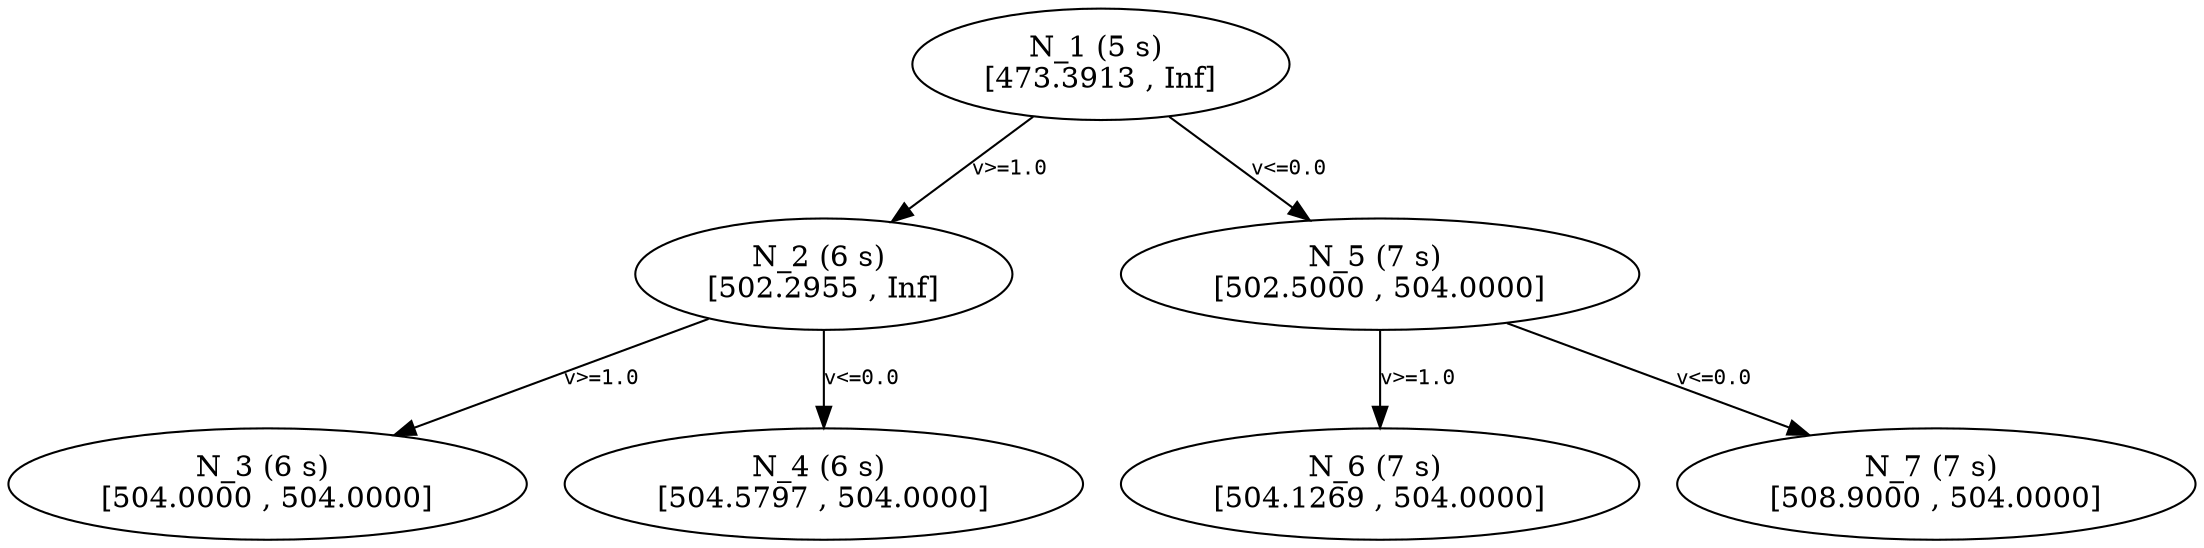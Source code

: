 ## dot -Tpdf thisfile > thisfile.pdf 

digraph Branching_Tree {
	edge[fontname = "Courier", fontsize = 10];
	n1 [label= "N_1 (5 s) \n[473.3913 , Inf]"];
	n2 [label= "N_2 (6 s) \n[502.2955 , Inf]"];
	n1 -> n2 [label= "v>=1.0"];
	n3 [label= "N_3 (6 s) \n[504.0000 , 504.0000]"];
	n2 -> n3 [label= "v>=1.0"];
	n4 [label= "N_4 (6 s) \n[504.5797 , 504.0000]"];
	n2 -> n4 [label= "v<=0.0"];
	n5 [label= "N_5 (7 s) \n[502.5000 , 504.0000]"];
	n1 -> n5 [label= "v<=0.0"];
	n6 [label= "N_6 (7 s) \n[504.1269 , 504.0000]"];
	n5 -> n6 [label= "v>=1.0"];
	n7 [label= "N_7 (7 s) \n[508.9000 , 504.0000]"];
	n5 -> n7 [label= "v<=0.0"];
}
